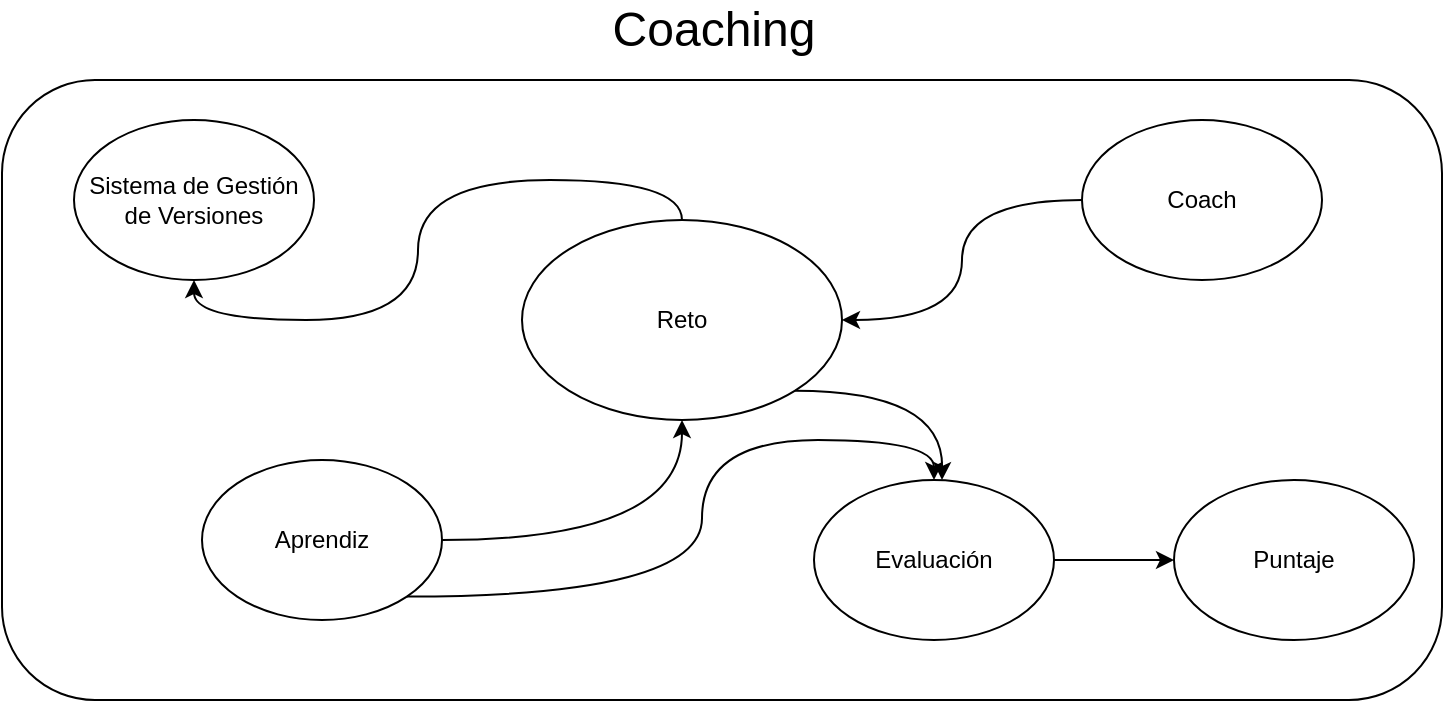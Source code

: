<mxfile version="16.6.4" type="github">
  <diagram id="AxTWqpZx3TGGfSt6rggF" name="Page-1">
    <mxGraphModel dx="868" dy="450" grid="1" gridSize="10" guides="1" tooltips="1" connect="1" arrows="1" fold="1" page="1" pageScale="1" pageWidth="827" pageHeight="1169" math="0" shadow="0">
      <root>
        <mxCell id="0" />
        <mxCell id="1" parent="0" />
        <mxCell id="HGhzayBm6Nc0YcNsfIMt-20" value="" style="group" vertex="1" connectable="0" parent="1">
          <mxGeometry x="50" y="80" width="720" height="350" as="geometry" />
        </mxCell>
        <mxCell id="HGhzayBm6Nc0YcNsfIMt-9" value="" style="rounded=1;whiteSpace=wrap;html=1;" vertex="1" parent="HGhzayBm6Nc0YcNsfIMt-20">
          <mxGeometry y="40" width="720" height="310" as="geometry" />
        </mxCell>
        <mxCell id="HGhzayBm6Nc0YcNsfIMt-24" style="edgeStyle=orthogonalEdgeStyle;curved=1;rounded=0;orthogonalLoop=1;jettySize=auto;html=1;exitX=0.5;exitY=0;exitDx=0;exitDy=0;entryX=0.5;entryY=1;entryDx=0;entryDy=0;fontSize=24;" edge="1" parent="HGhzayBm6Nc0YcNsfIMt-20" source="HGhzayBm6Nc0YcNsfIMt-1" target="HGhzayBm6Nc0YcNsfIMt-6">
          <mxGeometry relative="1" as="geometry" />
        </mxCell>
        <mxCell id="HGhzayBm6Nc0YcNsfIMt-1" value="Reto" style="ellipse;whiteSpace=wrap;html=1;" vertex="1" parent="HGhzayBm6Nc0YcNsfIMt-20">
          <mxGeometry x="260" y="110" width="160" height="100" as="geometry" />
        </mxCell>
        <mxCell id="HGhzayBm6Nc0YcNsfIMt-2" value="&lt;font style=&quot;font-size: 24px&quot;&gt;Coaching&lt;/font&gt;" style="text;html=1;strokeColor=none;fillColor=none;align=center;verticalAlign=middle;whiteSpace=wrap;rounded=0;" vertex="1" parent="HGhzayBm6Nc0YcNsfIMt-20">
          <mxGeometry x="301" width="110" height="30" as="geometry" />
        </mxCell>
        <mxCell id="HGhzayBm6Nc0YcNsfIMt-19" style="edgeStyle=orthogonalEdgeStyle;rounded=0;orthogonalLoop=1;jettySize=auto;html=1;exitX=1;exitY=0.5;exitDx=0;exitDy=0;fontSize=24;curved=1;" edge="1" parent="HGhzayBm6Nc0YcNsfIMt-20" source="HGhzayBm6Nc0YcNsfIMt-3" target="HGhzayBm6Nc0YcNsfIMt-1">
          <mxGeometry relative="1" as="geometry" />
        </mxCell>
        <mxCell id="HGhzayBm6Nc0YcNsfIMt-25" style="edgeStyle=orthogonalEdgeStyle;curved=1;rounded=0;orthogonalLoop=1;jettySize=auto;html=1;exitX=1;exitY=1;exitDx=0;exitDy=0;entryX=0.5;entryY=0;entryDx=0;entryDy=0;fontSize=24;" edge="1" parent="HGhzayBm6Nc0YcNsfIMt-20" source="HGhzayBm6Nc0YcNsfIMt-3" target="HGhzayBm6Nc0YcNsfIMt-8">
          <mxGeometry relative="1" as="geometry">
            <Array as="points">
              <mxPoint x="350" y="298" />
              <mxPoint x="350" y="220" />
              <mxPoint x="466" y="220" />
            </Array>
          </mxGeometry>
        </mxCell>
        <mxCell id="HGhzayBm6Nc0YcNsfIMt-3" value="Aprendiz" style="ellipse;whiteSpace=wrap;html=1;" vertex="1" parent="HGhzayBm6Nc0YcNsfIMt-20">
          <mxGeometry x="100" y="230" width="120" height="80" as="geometry" />
        </mxCell>
        <mxCell id="HGhzayBm6Nc0YcNsfIMt-23" style="edgeStyle=orthogonalEdgeStyle;rounded=0;orthogonalLoop=1;jettySize=auto;html=1;fontSize=24;curved=1;" edge="1" parent="HGhzayBm6Nc0YcNsfIMt-20" source="HGhzayBm6Nc0YcNsfIMt-5" target="HGhzayBm6Nc0YcNsfIMt-1">
          <mxGeometry relative="1" as="geometry" />
        </mxCell>
        <mxCell id="HGhzayBm6Nc0YcNsfIMt-5" value="Coach" style="ellipse;whiteSpace=wrap;html=1;" vertex="1" parent="HGhzayBm6Nc0YcNsfIMt-20">
          <mxGeometry x="540" y="60" width="120" height="80" as="geometry" />
        </mxCell>
        <mxCell id="HGhzayBm6Nc0YcNsfIMt-6" value="Sistema de Gestión de Versiones" style="ellipse;whiteSpace=wrap;html=1;" vertex="1" parent="HGhzayBm6Nc0YcNsfIMt-20">
          <mxGeometry x="36" y="60" width="120" height="80" as="geometry" />
        </mxCell>
        <mxCell id="HGhzayBm6Nc0YcNsfIMt-7" value="Puntaje" style="ellipse;whiteSpace=wrap;html=1;" vertex="1" parent="HGhzayBm6Nc0YcNsfIMt-20">
          <mxGeometry x="586" y="240" width="120" height="80" as="geometry" />
        </mxCell>
        <mxCell id="HGhzayBm6Nc0YcNsfIMt-27" style="edgeStyle=orthogonalEdgeStyle;curved=1;rounded=0;orthogonalLoop=1;jettySize=auto;html=1;fontSize=24;" edge="1" parent="HGhzayBm6Nc0YcNsfIMt-20" source="HGhzayBm6Nc0YcNsfIMt-8" target="HGhzayBm6Nc0YcNsfIMt-7">
          <mxGeometry relative="1" as="geometry" />
        </mxCell>
        <mxCell id="HGhzayBm6Nc0YcNsfIMt-8" value="Evaluación" style="ellipse;whiteSpace=wrap;html=1;" vertex="1" parent="HGhzayBm6Nc0YcNsfIMt-20">
          <mxGeometry x="406" y="240" width="120" height="80" as="geometry" />
        </mxCell>
        <mxCell id="HGhzayBm6Nc0YcNsfIMt-26" style="edgeStyle=orthogonalEdgeStyle;curved=1;rounded=0;orthogonalLoop=1;jettySize=auto;html=1;exitX=1;exitY=1;exitDx=0;exitDy=0;fontSize=24;" edge="1" parent="1" source="HGhzayBm6Nc0YcNsfIMt-1">
          <mxGeometry relative="1" as="geometry">
            <mxPoint x="520" y="320" as="targetPoint" />
          </mxGeometry>
        </mxCell>
      </root>
    </mxGraphModel>
  </diagram>
</mxfile>
